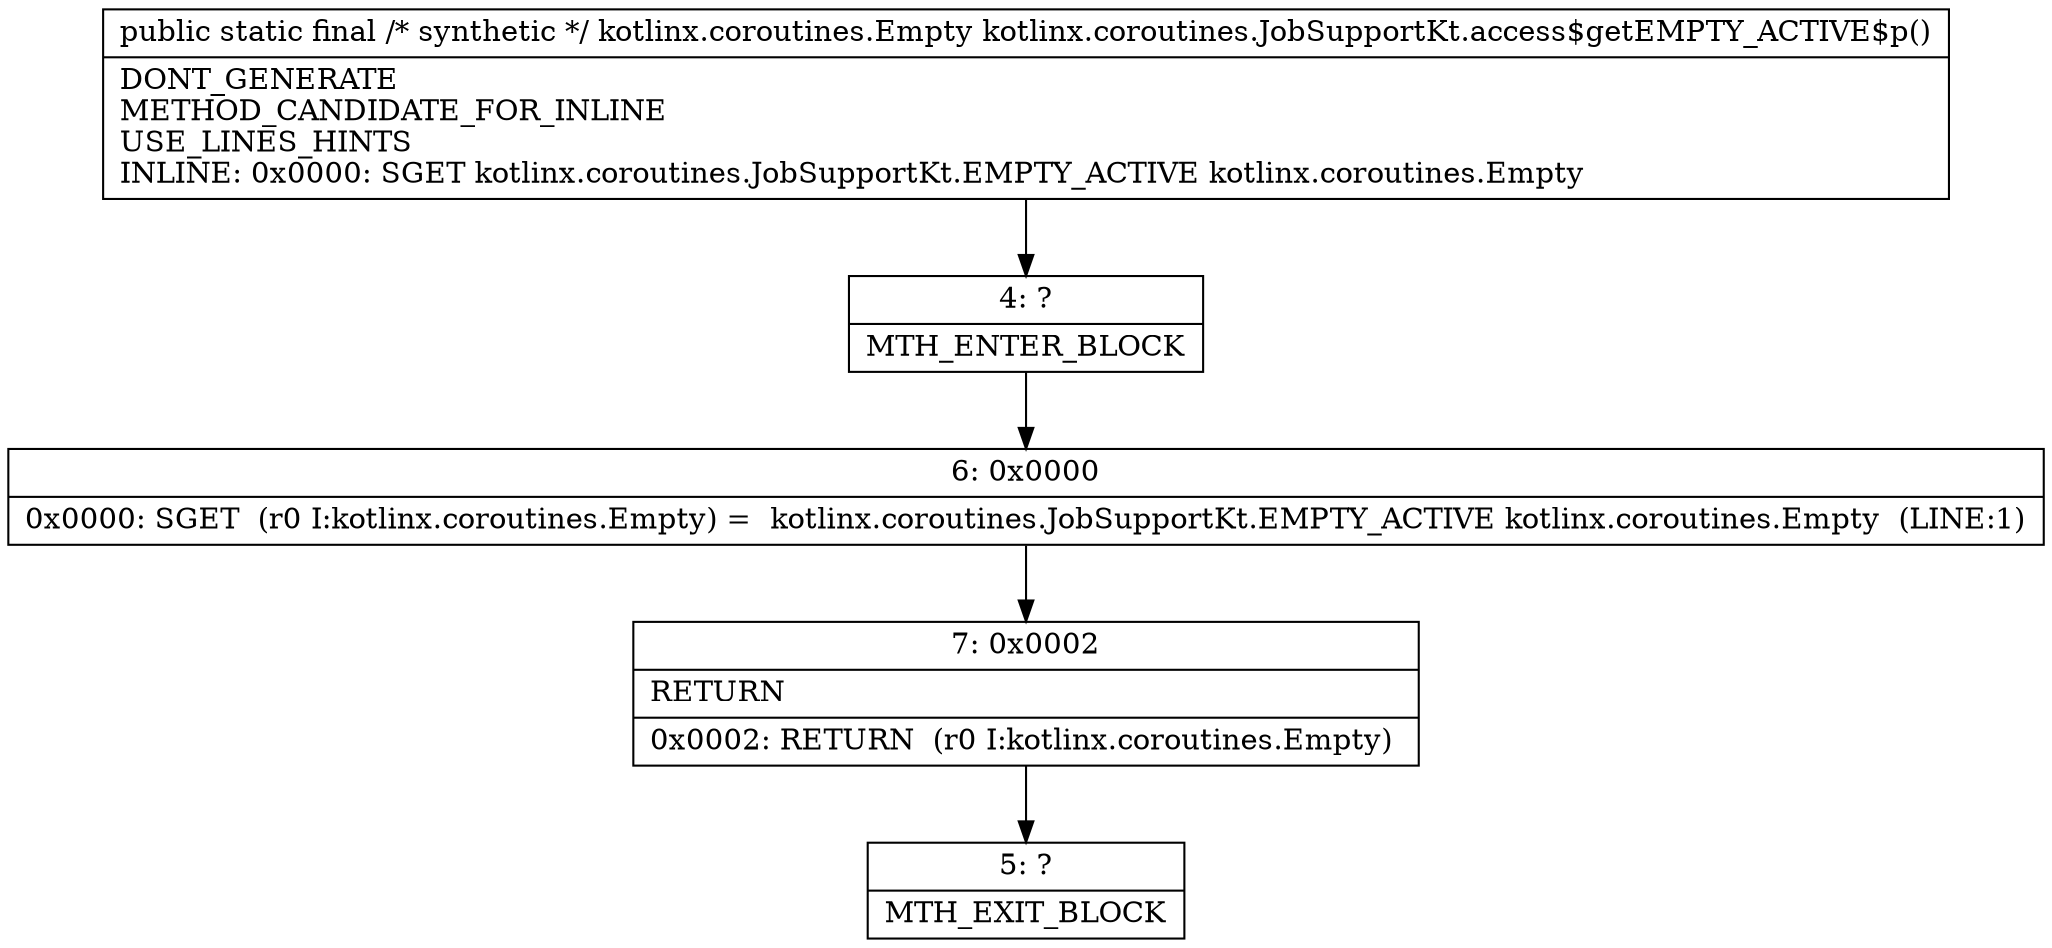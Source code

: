 digraph "CFG forkotlinx.coroutines.JobSupportKt.access$getEMPTY_ACTIVE$p()Lkotlinx\/coroutines\/Empty;" {
Node_4 [shape=record,label="{4\:\ ?|MTH_ENTER_BLOCK\l}"];
Node_6 [shape=record,label="{6\:\ 0x0000|0x0000: SGET  (r0 I:kotlinx.coroutines.Empty) =  kotlinx.coroutines.JobSupportKt.EMPTY_ACTIVE kotlinx.coroutines.Empty  (LINE:1)\l}"];
Node_7 [shape=record,label="{7\:\ 0x0002|RETURN\l|0x0002: RETURN  (r0 I:kotlinx.coroutines.Empty) \l}"];
Node_5 [shape=record,label="{5\:\ ?|MTH_EXIT_BLOCK\l}"];
MethodNode[shape=record,label="{public static final \/* synthetic *\/ kotlinx.coroutines.Empty kotlinx.coroutines.JobSupportKt.access$getEMPTY_ACTIVE$p()  | DONT_GENERATE\lMETHOD_CANDIDATE_FOR_INLINE\lUSE_LINES_HINTS\lINLINE: 0x0000: SGET   kotlinx.coroutines.JobSupportKt.EMPTY_ACTIVE kotlinx.coroutines.Empty\l}"];
MethodNode -> Node_4;Node_4 -> Node_6;
Node_6 -> Node_7;
Node_7 -> Node_5;
}

